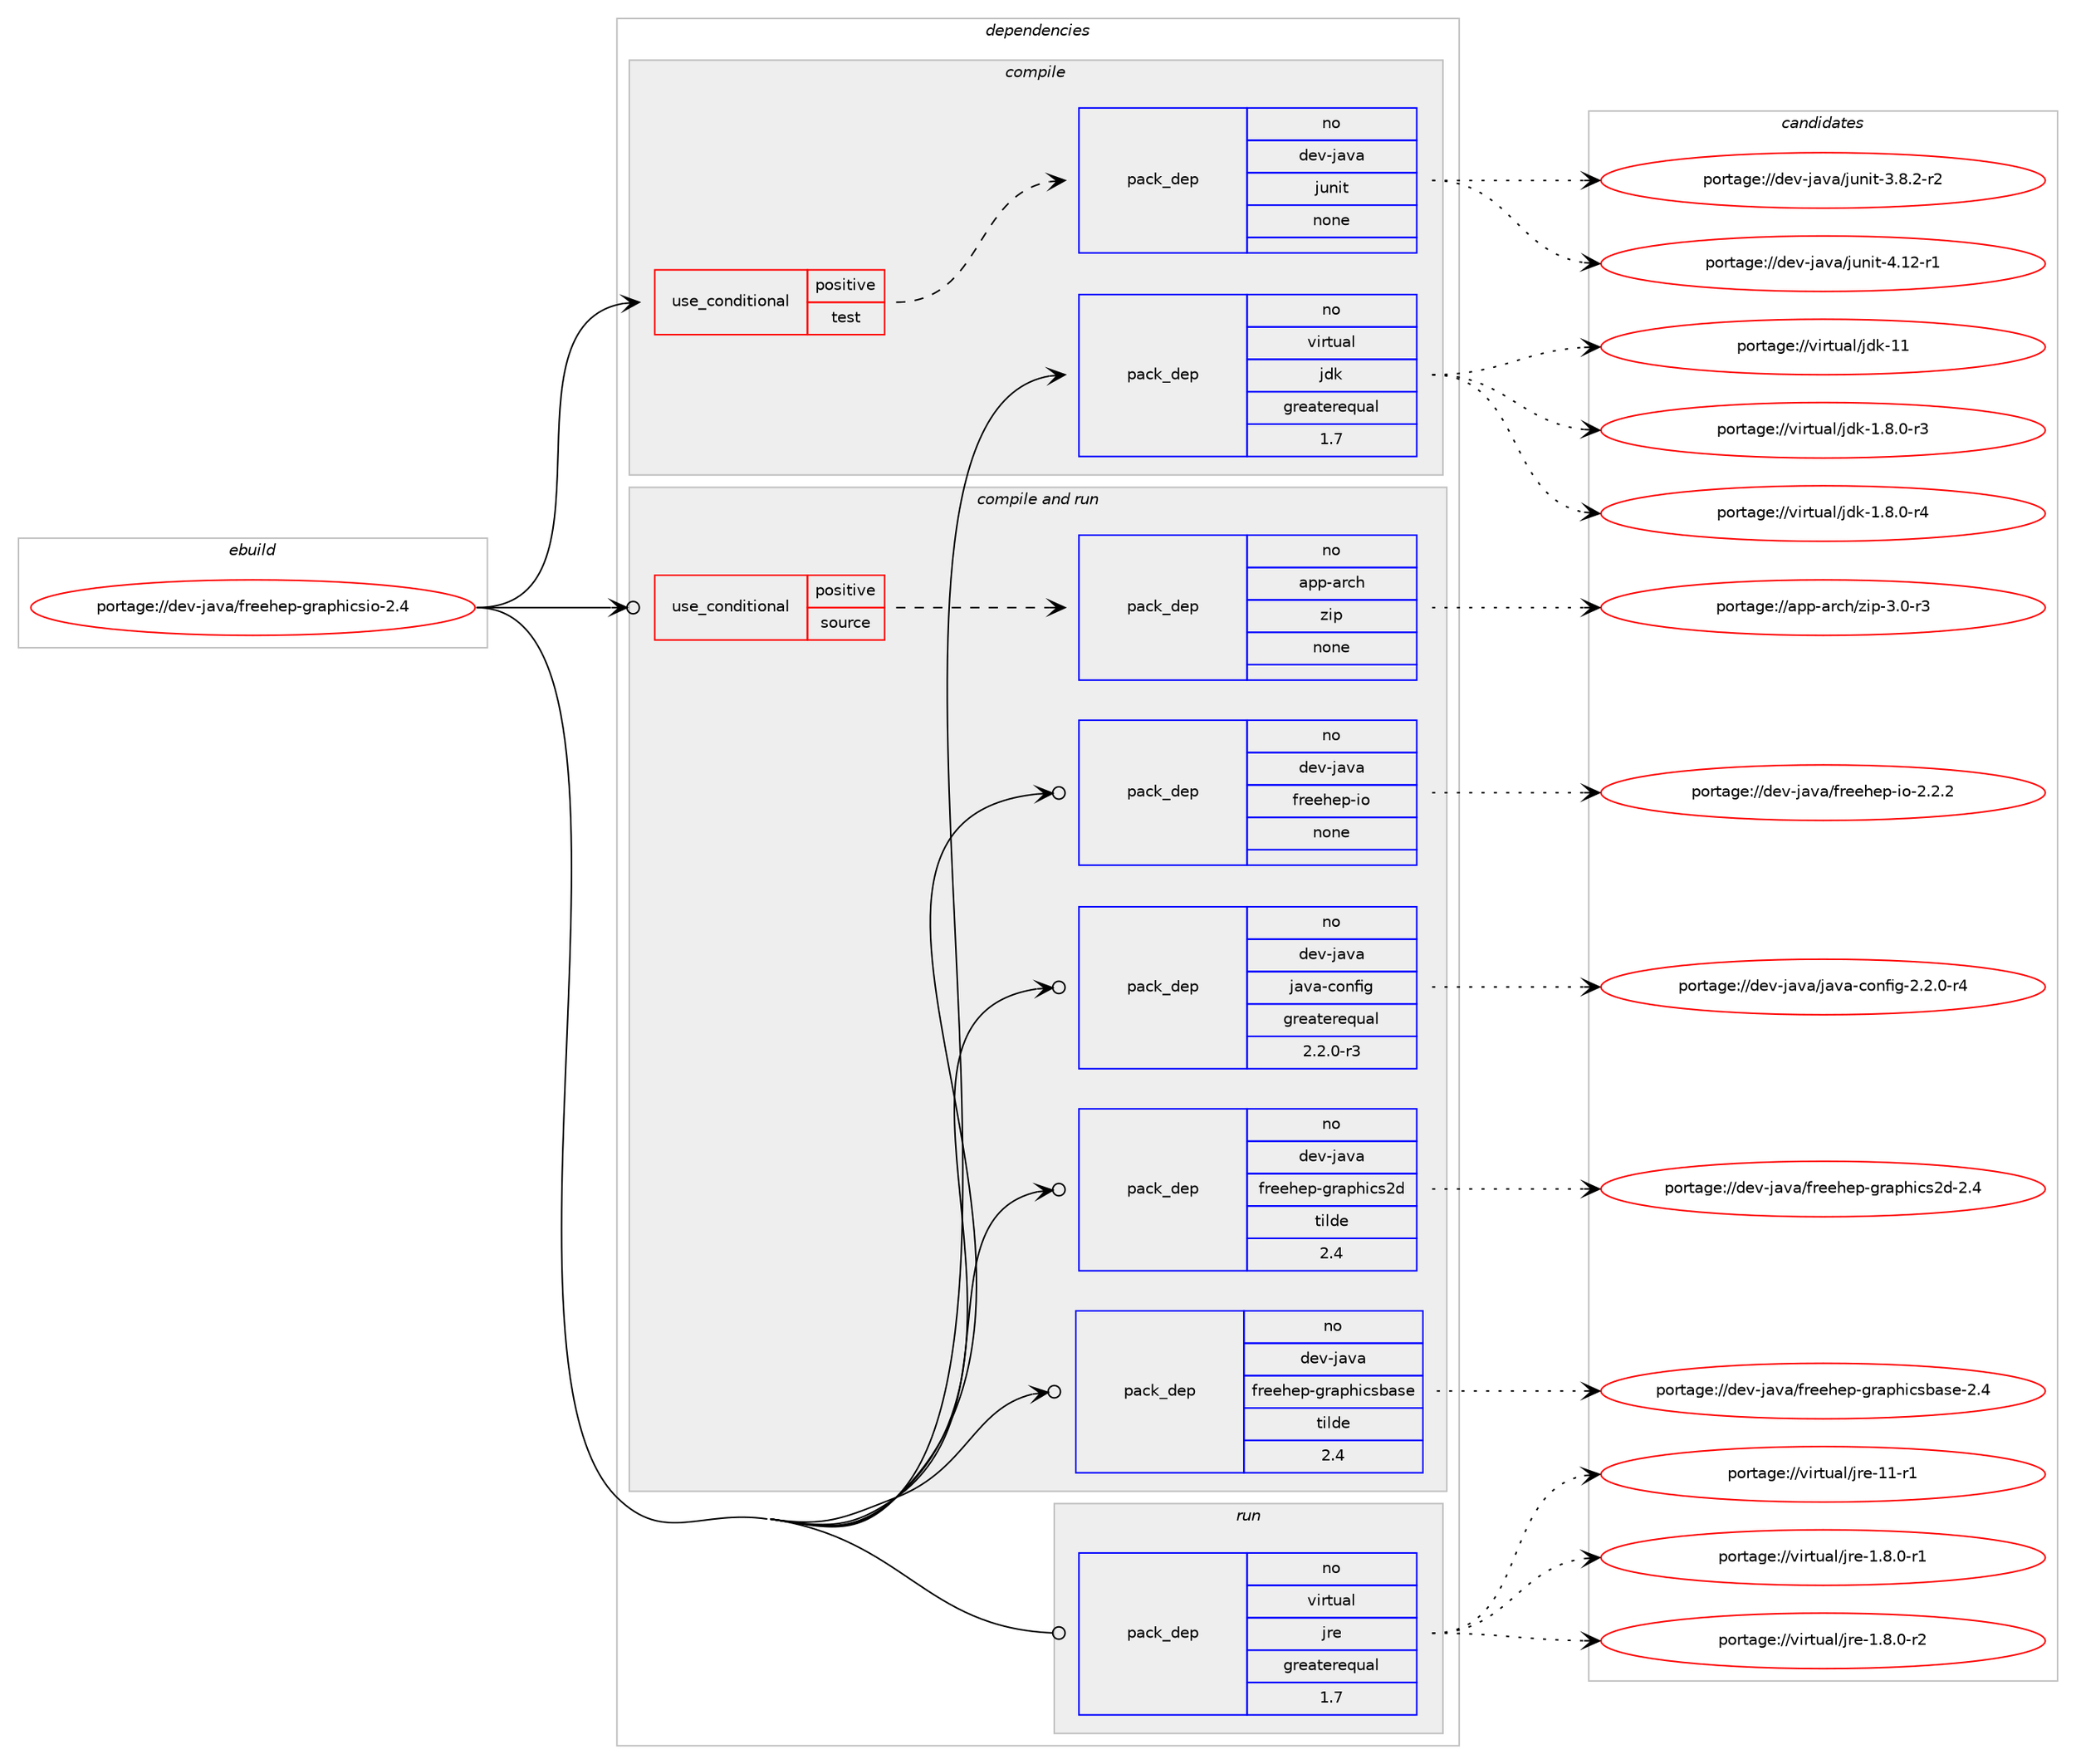 digraph prolog {

# *************
# Graph options
# *************

newrank=true;
concentrate=true;
compound=true;
graph [rankdir=LR,fontname=Helvetica,fontsize=10,ranksep=1.5];#, ranksep=2.5, nodesep=0.2];
edge  [arrowhead=vee];
node  [fontname=Helvetica,fontsize=10];

# **********
# The ebuild
# **********

subgraph cluster_leftcol {
color=gray;
rank=same;
label=<<i>ebuild</i>>;
id [label="portage://dev-java/freehep-graphicsio-2.4", color=red, width=4, href="../dev-java/freehep-graphicsio-2.4.svg"];
}

# ****************
# The dependencies
# ****************

subgraph cluster_midcol {
color=gray;
label=<<i>dependencies</i>>;
subgraph cluster_compile {
fillcolor="#eeeeee";
style=filled;
label=<<i>compile</i>>;
subgraph cond18244 {
dependency87915 [label=<<TABLE BORDER="0" CELLBORDER="1" CELLSPACING="0" CELLPADDING="4"><TR><TD ROWSPAN="3" CELLPADDING="10">use_conditional</TD></TR><TR><TD>positive</TD></TR><TR><TD>test</TD></TR></TABLE>>, shape=none, color=red];
subgraph pack66956 {
dependency87916 [label=<<TABLE BORDER="0" CELLBORDER="1" CELLSPACING="0" CELLPADDING="4" WIDTH="220"><TR><TD ROWSPAN="6" CELLPADDING="30">pack_dep</TD></TR><TR><TD WIDTH="110">no</TD></TR><TR><TD>dev-java</TD></TR><TR><TD>junit</TD></TR><TR><TD>none</TD></TR><TR><TD></TD></TR></TABLE>>, shape=none, color=blue];
}
dependency87915:e -> dependency87916:w [weight=20,style="dashed",arrowhead="vee"];
}
id:e -> dependency87915:w [weight=20,style="solid",arrowhead="vee"];
subgraph pack66957 {
dependency87917 [label=<<TABLE BORDER="0" CELLBORDER="1" CELLSPACING="0" CELLPADDING="4" WIDTH="220"><TR><TD ROWSPAN="6" CELLPADDING="30">pack_dep</TD></TR><TR><TD WIDTH="110">no</TD></TR><TR><TD>virtual</TD></TR><TR><TD>jdk</TD></TR><TR><TD>greaterequal</TD></TR><TR><TD>1.7</TD></TR></TABLE>>, shape=none, color=blue];
}
id:e -> dependency87917:w [weight=20,style="solid",arrowhead="vee"];
}
subgraph cluster_compileandrun {
fillcolor="#eeeeee";
style=filled;
label=<<i>compile and run</i>>;
subgraph cond18245 {
dependency87918 [label=<<TABLE BORDER="0" CELLBORDER="1" CELLSPACING="0" CELLPADDING="4"><TR><TD ROWSPAN="3" CELLPADDING="10">use_conditional</TD></TR><TR><TD>positive</TD></TR><TR><TD>source</TD></TR></TABLE>>, shape=none, color=red];
subgraph pack66958 {
dependency87919 [label=<<TABLE BORDER="0" CELLBORDER="1" CELLSPACING="0" CELLPADDING="4" WIDTH="220"><TR><TD ROWSPAN="6" CELLPADDING="30">pack_dep</TD></TR><TR><TD WIDTH="110">no</TD></TR><TR><TD>app-arch</TD></TR><TR><TD>zip</TD></TR><TR><TD>none</TD></TR><TR><TD></TD></TR></TABLE>>, shape=none, color=blue];
}
dependency87918:e -> dependency87919:w [weight=20,style="dashed",arrowhead="vee"];
}
id:e -> dependency87918:w [weight=20,style="solid",arrowhead="odotvee"];
subgraph pack66959 {
dependency87920 [label=<<TABLE BORDER="0" CELLBORDER="1" CELLSPACING="0" CELLPADDING="4" WIDTH="220"><TR><TD ROWSPAN="6" CELLPADDING="30">pack_dep</TD></TR><TR><TD WIDTH="110">no</TD></TR><TR><TD>dev-java</TD></TR><TR><TD>freehep-graphics2d</TD></TR><TR><TD>tilde</TD></TR><TR><TD>2.4</TD></TR></TABLE>>, shape=none, color=blue];
}
id:e -> dependency87920:w [weight=20,style="solid",arrowhead="odotvee"];
subgraph pack66960 {
dependency87921 [label=<<TABLE BORDER="0" CELLBORDER="1" CELLSPACING="0" CELLPADDING="4" WIDTH="220"><TR><TD ROWSPAN="6" CELLPADDING="30">pack_dep</TD></TR><TR><TD WIDTH="110">no</TD></TR><TR><TD>dev-java</TD></TR><TR><TD>freehep-graphicsbase</TD></TR><TR><TD>tilde</TD></TR><TR><TD>2.4</TD></TR></TABLE>>, shape=none, color=blue];
}
id:e -> dependency87921:w [weight=20,style="solid",arrowhead="odotvee"];
subgraph pack66961 {
dependency87922 [label=<<TABLE BORDER="0" CELLBORDER="1" CELLSPACING="0" CELLPADDING="4" WIDTH="220"><TR><TD ROWSPAN="6" CELLPADDING="30">pack_dep</TD></TR><TR><TD WIDTH="110">no</TD></TR><TR><TD>dev-java</TD></TR><TR><TD>freehep-io</TD></TR><TR><TD>none</TD></TR><TR><TD></TD></TR></TABLE>>, shape=none, color=blue];
}
id:e -> dependency87922:w [weight=20,style="solid",arrowhead="odotvee"];
subgraph pack66962 {
dependency87923 [label=<<TABLE BORDER="0" CELLBORDER="1" CELLSPACING="0" CELLPADDING="4" WIDTH="220"><TR><TD ROWSPAN="6" CELLPADDING="30">pack_dep</TD></TR><TR><TD WIDTH="110">no</TD></TR><TR><TD>dev-java</TD></TR><TR><TD>java-config</TD></TR><TR><TD>greaterequal</TD></TR><TR><TD>2.2.0-r3</TD></TR></TABLE>>, shape=none, color=blue];
}
id:e -> dependency87923:w [weight=20,style="solid",arrowhead="odotvee"];
}
subgraph cluster_run {
fillcolor="#eeeeee";
style=filled;
label=<<i>run</i>>;
subgraph pack66963 {
dependency87924 [label=<<TABLE BORDER="0" CELLBORDER="1" CELLSPACING="0" CELLPADDING="4" WIDTH="220"><TR><TD ROWSPAN="6" CELLPADDING="30">pack_dep</TD></TR><TR><TD WIDTH="110">no</TD></TR><TR><TD>virtual</TD></TR><TR><TD>jre</TD></TR><TR><TD>greaterequal</TD></TR><TR><TD>1.7</TD></TR></TABLE>>, shape=none, color=blue];
}
id:e -> dependency87924:w [weight=20,style="solid",arrowhead="odot"];
}
}

# **************
# The candidates
# **************

subgraph cluster_choices {
rank=same;
color=gray;
label=<<i>candidates</i>>;

subgraph choice66956 {
color=black;
nodesep=1;
choiceportage100101118451069711897471061171101051164551465646504511450 [label="portage://dev-java/junit-3.8.2-r2", color=red, width=4,href="../dev-java/junit-3.8.2-r2.svg"];
choiceportage1001011184510697118974710611711010511645524649504511449 [label="portage://dev-java/junit-4.12-r1", color=red, width=4,href="../dev-java/junit-4.12-r1.svg"];
dependency87916:e -> choiceportage100101118451069711897471061171101051164551465646504511450:w [style=dotted,weight="100"];
dependency87916:e -> choiceportage1001011184510697118974710611711010511645524649504511449:w [style=dotted,weight="100"];
}
subgraph choice66957 {
color=black;
nodesep=1;
choiceportage11810511411611797108471061001074549465646484511451 [label="portage://virtual/jdk-1.8.0-r3", color=red, width=4,href="../virtual/jdk-1.8.0-r3.svg"];
choiceportage11810511411611797108471061001074549465646484511452 [label="portage://virtual/jdk-1.8.0-r4", color=red, width=4,href="../virtual/jdk-1.8.0-r4.svg"];
choiceportage1181051141161179710847106100107454949 [label="portage://virtual/jdk-11", color=red, width=4,href="../virtual/jdk-11.svg"];
dependency87917:e -> choiceportage11810511411611797108471061001074549465646484511451:w [style=dotted,weight="100"];
dependency87917:e -> choiceportage11810511411611797108471061001074549465646484511452:w [style=dotted,weight="100"];
dependency87917:e -> choiceportage1181051141161179710847106100107454949:w [style=dotted,weight="100"];
}
subgraph choice66958 {
color=black;
nodesep=1;
choiceportage9711211245971149910447122105112455146484511451 [label="portage://app-arch/zip-3.0-r3", color=red, width=4,href="../app-arch/zip-3.0-r3.svg"];
dependency87919:e -> choiceportage9711211245971149910447122105112455146484511451:w [style=dotted,weight="100"];
}
subgraph choice66959 {
color=black;
nodesep=1;
choiceportage100101118451069711897471021141011011041011124510311497112104105991155010045504652 [label="portage://dev-java/freehep-graphics2d-2.4", color=red, width=4,href="../dev-java/freehep-graphics2d-2.4.svg"];
dependency87920:e -> choiceportage100101118451069711897471021141011011041011124510311497112104105991155010045504652:w [style=dotted,weight="100"];
}
subgraph choice66960 {
color=black;
nodesep=1;
choiceportage10010111845106971189747102114101101104101112451031149711210410599115989711510145504652 [label="portage://dev-java/freehep-graphicsbase-2.4", color=red, width=4,href="../dev-java/freehep-graphicsbase-2.4.svg"];
dependency87921:e -> choiceportage10010111845106971189747102114101101104101112451031149711210410599115989711510145504652:w [style=dotted,weight="100"];
}
subgraph choice66961 {
color=black;
nodesep=1;
choiceportage1001011184510697118974710211410110110410111245105111455046504650 [label="portage://dev-java/freehep-io-2.2.2", color=red, width=4,href="../dev-java/freehep-io-2.2.2.svg"];
dependency87922:e -> choiceportage1001011184510697118974710211410110110410111245105111455046504650:w [style=dotted,weight="100"];
}
subgraph choice66962 {
color=black;
nodesep=1;
choiceportage10010111845106971189747106971189745991111101021051034550465046484511452 [label="portage://dev-java/java-config-2.2.0-r4", color=red, width=4,href="../dev-java/java-config-2.2.0-r4.svg"];
dependency87923:e -> choiceportage10010111845106971189747106971189745991111101021051034550465046484511452:w [style=dotted,weight="100"];
}
subgraph choice66963 {
color=black;
nodesep=1;
choiceportage11810511411611797108471061141014549465646484511449 [label="portage://virtual/jre-1.8.0-r1", color=red, width=4,href="../virtual/jre-1.8.0-r1.svg"];
choiceportage11810511411611797108471061141014549465646484511450 [label="portage://virtual/jre-1.8.0-r2", color=red, width=4,href="../virtual/jre-1.8.0-r2.svg"];
choiceportage11810511411611797108471061141014549494511449 [label="portage://virtual/jre-11-r1", color=red, width=4,href="../virtual/jre-11-r1.svg"];
dependency87924:e -> choiceportage11810511411611797108471061141014549465646484511449:w [style=dotted,weight="100"];
dependency87924:e -> choiceportage11810511411611797108471061141014549465646484511450:w [style=dotted,weight="100"];
dependency87924:e -> choiceportage11810511411611797108471061141014549494511449:w [style=dotted,weight="100"];
}
}

}
